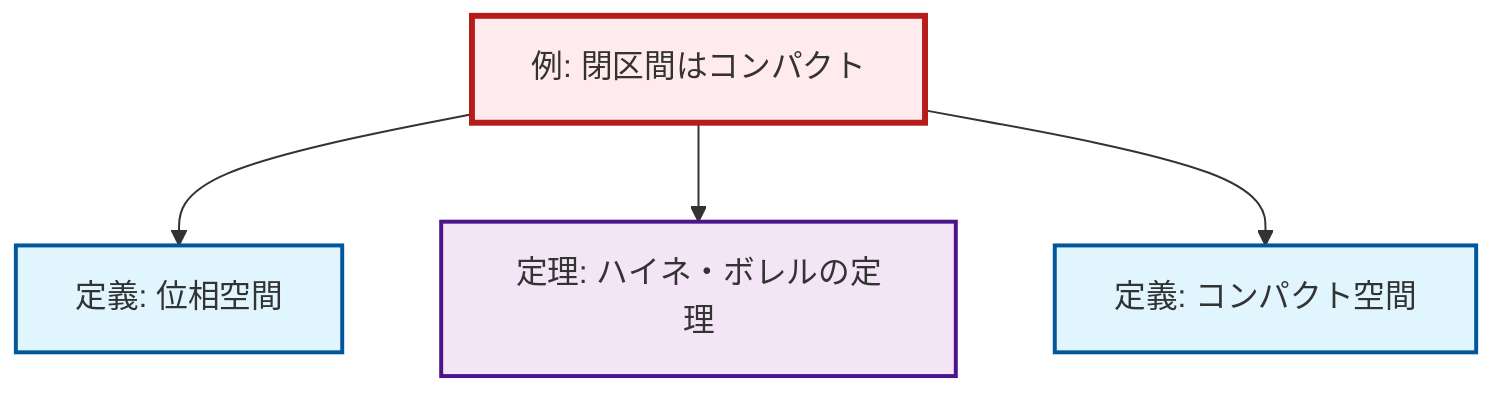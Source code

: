 graph TD
    classDef definition fill:#e1f5fe,stroke:#01579b,stroke-width:2px
    classDef theorem fill:#f3e5f5,stroke:#4a148c,stroke-width:2px
    classDef axiom fill:#fff3e0,stroke:#e65100,stroke-width:2px
    classDef example fill:#e8f5e9,stroke:#1b5e20,stroke-width:2px
    classDef current fill:#ffebee,stroke:#b71c1c,stroke-width:3px
    ex-closed-interval-compact["例: 閉区間はコンパクト"]:::example
    thm-heine-borel["定理: ハイネ・ボレルの定理"]:::theorem
    def-topological-space["定義: 位相空間"]:::definition
    def-compact["定義: コンパクト空間"]:::definition
    ex-closed-interval-compact --> def-topological-space
    ex-closed-interval-compact --> thm-heine-borel
    ex-closed-interval-compact --> def-compact
    class ex-closed-interval-compact current